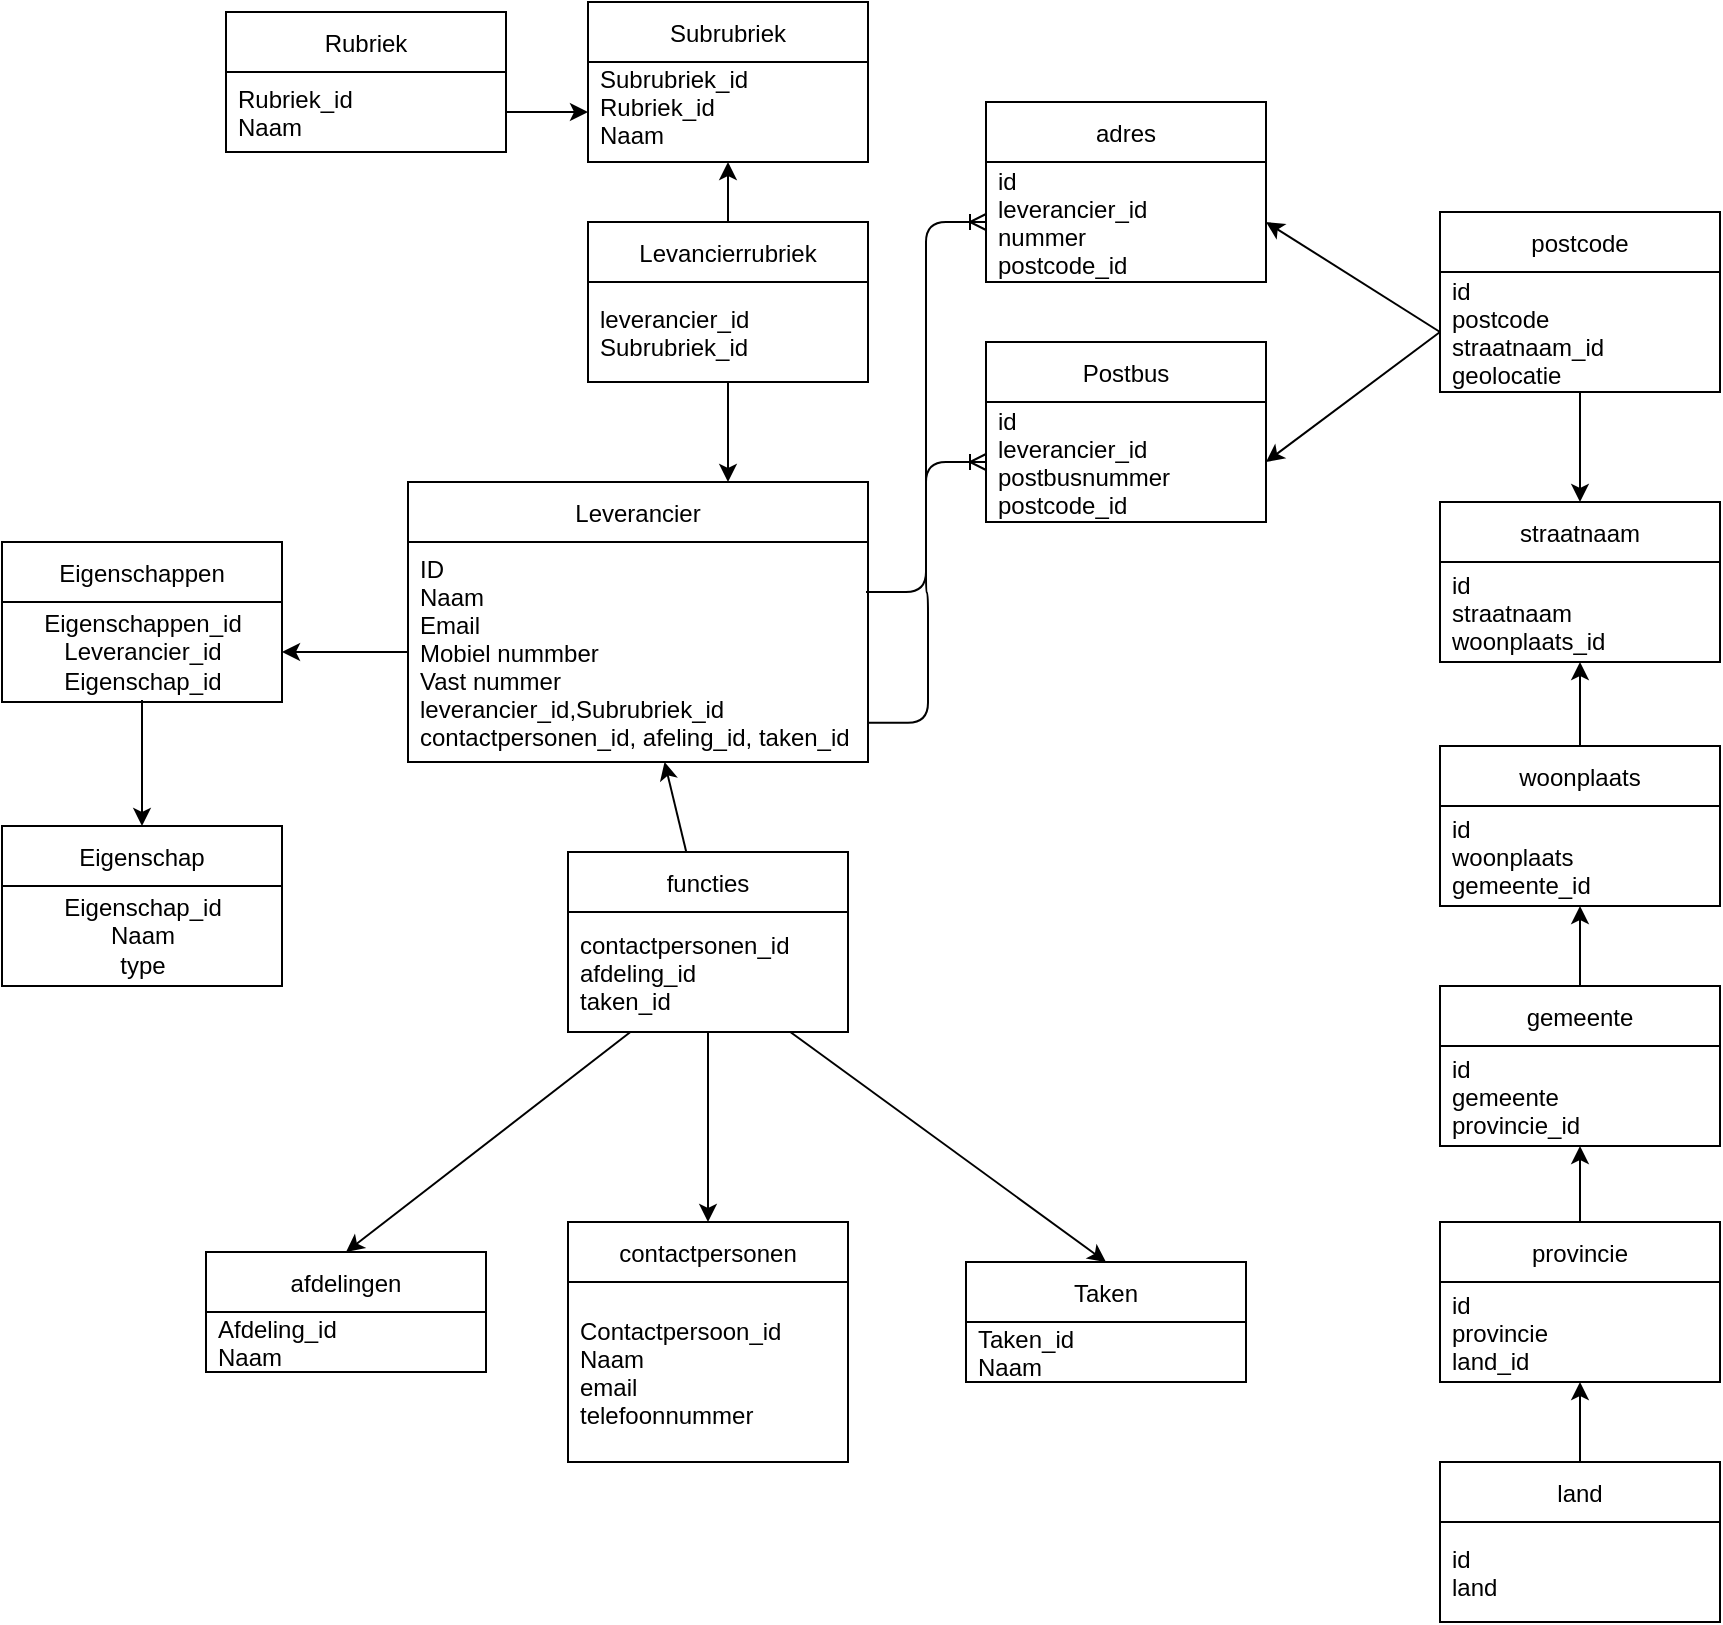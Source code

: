 <mxfile>
    <diagram id="ZeKORmPrQMzxxr9VkCaN" name="Page-1">
        <mxGraphModel dx="2221" dy="782" grid="1" gridSize="10" guides="1" tooltips="1" connect="1" arrows="1" fold="1" page="1" pageScale="1" pageWidth="827" pageHeight="1169" math="0" shadow="0">
            <root>
                <mxCell id="0"/>
                <mxCell id="1" parent="0"/>
                <mxCell id="2" value="Leverancier" style="swimlane;fontStyle=0;childLayout=stackLayout;horizontal=1;startSize=30;horizontalStack=0;resizeParent=1;resizeParentMax=0;resizeLast=0;collapsible=1;marginBottom=0;" parent="1" vertex="1">
                    <mxGeometry x="133" y="310" width="230" height="140" as="geometry"/>
                </mxCell>
                <mxCell id="3" value="ID&#10;Naam&#10;Email&#10;Mobiel nummber&#10;Vast nummer&#10;leverancier_id,Subrubriek_id&#10;contactpersonen_id, afeling_id, taken_id" style="text;strokeColor=none;fillColor=none;align=left;verticalAlign=middle;spacingLeft=4;spacingRight=4;overflow=hidden;points=[[0,0.5],[1,0.5]];portConstraint=eastwest;rotatable=0;" parent="2" vertex="1">
                    <mxGeometry y="30" width="230" height="110" as="geometry"/>
                </mxCell>
                <mxCell id="6" value="Rubriek" style="swimlane;fontStyle=0;childLayout=stackLayout;horizontal=1;startSize=30;horizontalStack=0;resizeParent=1;resizeParentMax=0;resizeLast=0;collapsible=1;marginBottom=0;" parent="1" vertex="1">
                    <mxGeometry x="42" y="75" width="140" height="70" as="geometry"/>
                </mxCell>
                <mxCell id="7" value="Rubriek_id&#10;Naam" style="text;strokeColor=none;fillColor=none;align=left;verticalAlign=middle;spacingLeft=4;spacingRight=4;overflow=hidden;points=[[0,0.5],[1,0.5]];portConstraint=eastwest;rotatable=0;" parent="6" vertex="1">
                    <mxGeometry y="30" width="140" height="40" as="geometry"/>
                </mxCell>
                <mxCell id="10" value="adres" style="swimlane;fontStyle=0;childLayout=stackLayout;horizontal=1;startSize=30;horizontalStack=0;resizeParent=1;resizeParentMax=0;resizeLast=0;collapsible=1;marginBottom=0;" parent="1" vertex="1">
                    <mxGeometry x="422" y="120" width="140" height="90" as="geometry"/>
                </mxCell>
                <mxCell id="11" value="id&#10;leverancier_id&#10;nummer&#10;postcode_id" style="text;strokeColor=none;fillColor=none;align=left;verticalAlign=middle;spacingLeft=4;spacingRight=4;overflow=hidden;points=[[0,0.5],[1,0.5]];portConstraint=eastwest;rotatable=0;" parent="10" vertex="1">
                    <mxGeometry y="30" width="140" height="60" as="geometry"/>
                </mxCell>
                <mxCell id="22" value="contactpersonen" style="swimlane;fontStyle=0;childLayout=stackLayout;horizontal=1;startSize=30;horizontalStack=0;resizeParent=1;resizeParentMax=0;resizeLast=0;collapsible=1;marginBottom=0;" parent="1" vertex="1">
                    <mxGeometry x="213" y="680" width="140" height="120" as="geometry"/>
                </mxCell>
                <mxCell id="23" value="Contactpersoon_id&#10;Naam&#10;email&#10;telefoonnummer" style="text;strokeColor=none;fillColor=none;align=left;verticalAlign=middle;spacingLeft=4;spacingRight=4;overflow=hidden;points=[[0,0.5],[1,0.5]];portConstraint=eastwest;rotatable=0;" parent="22" vertex="1">
                    <mxGeometry y="30" width="140" height="90" as="geometry"/>
                </mxCell>
                <mxCell id="33" value="Postbus" style="swimlane;fontStyle=0;childLayout=stackLayout;horizontal=1;startSize=30;horizontalStack=0;resizeParent=1;resizeParentMax=0;resizeLast=0;collapsible=1;marginBottom=0;" parent="1" vertex="1">
                    <mxGeometry x="422" y="240" width="140" height="90" as="geometry"/>
                </mxCell>
                <mxCell id="34" value="id&#10;leverancier_id&#10;postbusnummer&#10;postcode_id" style="text;strokeColor=none;fillColor=none;align=left;verticalAlign=middle;spacingLeft=4;spacingRight=4;overflow=hidden;points=[[0,0.5],[1,0.5]];portConstraint=eastwest;rotatable=0;" parent="33" vertex="1">
                    <mxGeometry y="30" width="140" height="60" as="geometry"/>
                </mxCell>
                <mxCell id="39" value="afdelingen" style="swimlane;fontStyle=0;childLayout=stackLayout;horizontal=1;startSize=30;horizontalStack=0;resizeParent=1;resizeParentMax=0;resizeLast=0;collapsible=1;marginBottom=0;" parent="1" vertex="1">
                    <mxGeometry x="32" y="695" width="140" height="60" as="geometry"/>
                </mxCell>
                <mxCell id="40" value="Afdeling_id&#10;Naam" style="text;strokeColor=none;fillColor=none;align=left;verticalAlign=middle;spacingLeft=4;spacingRight=4;overflow=hidden;points=[[0,0.5],[1,0.5]];portConstraint=eastwest;rotatable=0;" parent="39" vertex="1">
                    <mxGeometry y="30" width="140" height="30" as="geometry"/>
                </mxCell>
                <mxCell id="116" value="" style="edgeStyle=none;html=1;entryX=0;entryY=0.5;entryDx=0;entryDy=0;exitX=1;exitY=0.5;exitDx=0;exitDy=0;" edge="1" parent="1" source="7" target="53">
                    <mxGeometry relative="1" as="geometry">
                        <mxPoint x="172" y="170" as="sourcePoint"/>
                    </mxGeometry>
                </mxCell>
                <mxCell id="52" value="Subrubriek" style="swimlane;fontStyle=0;childLayout=stackLayout;horizontal=1;startSize=30;horizontalStack=0;resizeParent=1;resizeParentMax=0;resizeLast=0;collapsible=1;marginBottom=0;" parent="1" vertex="1">
                    <mxGeometry x="223" y="70" width="140" height="80" as="geometry">
                        <mxRectangle y="115" width="90" height="30" as="alternateBounds"/>
                    </mxGeometry>
                </mxCell>
                <mxCell id="53" value="Subrubriek_id&#10;Rubriek_id&#10;Naam&#10;" style="text;strokeColor=none;fillColor=none;align=left;verticalAlign=middle;spacingLeft=4;spacingRight=4;overflow=hidden;points=[[0,0.5],[1,0.5]];portConstraint=eastwest;rotatable=0;" parent="52" vertex="1">
                    <mxGeometry y="30" width="140" height="50" as="geometry"/>
                </mxCell>
                <mxCell id="58" value="" style="edgeStyle=entityRelationEdgeStyle;fontSize=12;html=1;endArrow=ERoneToMany;exitX=1;exitY=0.5;exitDx=0;exitDy=0;entryX=0;entryY=0.5;entryDx=0;entryDy=0;" parent="1" target="11" edge="1">
                    <mxGeometry width="100" height="100" relative="1" as="geometry">
                        <mxPoint x="362" y="365" as="sourcePoint"/>
                        <mxPoint x="502" y="185" as="targetPoint"/>
                    </mxGeometry>
                </mxCell>
                <mxCell id="65" value="Taken" style="swimlane;fontStyle=0;childLayout=stackLayout;horizontal=1;startSize=30;horizontalStack=0;resizeParent=1;resizeParentMax=0;resizeLast=0;collapsible=1;marginBottom=0;" parent="1" vertex="1">
                    <mxGeometry x="412" y="700" width="140" height="60" as="geometry"/>
                </mxCell>
                <mxCell id="66" value="Taken_id&#10;Naam" style="text;strokeColor=none;fillColor=none;align=left;verticalAlign=middle;spacingLeft=4;spacingRight=4;overflow=hidden;points=[[0,0.5],[1,0.5]];portConstraint=eastwest;rotatable=0;" parent="65" vertex="1">
                    <mxGeometry y="30" width="140" height="30" as="geometry"/>
                </mxCell>
                <mxCell id="74" value="" style="edgeStyle=none;html=1;entryX=0.5;entryY=0;entryDx=0;entryDy=0;exitX=0.5;exitY=0.98;exitDx=0;exitDy=0;exitPerimeter=0;" parent="1" source="71" target="72" edge="1">
                    <mxGeometry relative="1" as="geometry">
                        <mxPoint x="50" y="448" as="sourcePoint"/>
                    </mxGeometry>
                </mxCell>
                <mxCell id="68" value="Eigenschappen" style="swimlane;fontStyle=0;childLayout=stackLayout;horizontal=1;startSize=30;horizontalStack=0;resizeParent=1;resizeParentMax=0;resizeLast=0;collapsible=1;marginBottom=0;" parent="1" vertex="1">
                    <mxGeometry x="-70" y="340" width="140" height="80" as="geometry"/>
                </mxCell>
                <mxCell id="71" value="Eigenschappen_id&lt;br&gt;Leverancier_id&lt;br&gt;Eigenschap_id" style="text;html=1;align=center;verticalAlign=middle;resizable=0;points=[];autosize=1;strokeColor=none;fillColor=none;" parent="68" vertex="1">
                    <mxGeometry y="30" width="140" height="50" as="geometry"/>
                </mxCell>
                <mxCell id="72" value="Eigenschap" style="swimlane;fontStyle=0;childLayout=stackLayout;horizontal=1;startSize=30;horizontalStack=0;resizeParent=1;resizeParentMax=0;resizeLast=0;collapsible=1;marginBottom=0;" parent="1" vertex="1">
                    <mxGeometry x="-70" y="482" width="140" height="80" as="geometry"/>
                </mxCell>
                <mxCell id="75" value="Eigenschap_id&lt;br&gt;Naam&lt;br&gt;type" style="text;html=1;align=center;verticalAlign=middle;resizable=0;points=[];autosize=1;strokeColor=none;fillColor=none;" parent="72" vertex="1">
                    <mxGeometry y="30" width="140" height="50" as="geometry"/>
                </mxCell>
                <mxCell id="115" value="" style="edgeStyle=none;html=1;" edge="1" parent="1" source="80" target="53">
                    <mxGeometry relative="1" as="geometry"/>
                </mxCell>
                <mxCell id="143" value="" style="edgeStyle=none;html=1;" edge="1" parent="1" source="80">
                    <mxGeometry relative="1" as="geometry">
                        <mxPoint x="293" y="310" as="targetPoint"/>
                    </mxGeometry>
                </mxCell>
                <mxCell id="80" value="Levancierrubriek" style="swimlane;fontStyle=0;childLayout=stackLayout;horizontal=1;startSize=30;horizontalStack=0;resizeParent=1;resizeParentMax=0;resizeLast=0;collapsible=1;marginBottom=0;" parent="1" vertex="1">
                    <mxGeometry x="223" y="180" width="140" height="80" as="geometry"/>
                </mxCell>
                <mxCell id="81" value="leverancier_id&#10;Subrubriek_id" style="text;strokeColor=none;fillColor=none;align=left;verticalAlign=middle;spacingLeft=4;spacingRight=4;overflow=hidden;points=[[0,0.5],[1,0.5]];portConstraint=eastwest;rotatable=0;" parent="80" vertex="1">
                    <mxGeometry y="30" width="140" height="50" as="geometry"/>
                </mxCell>
                <mxCell id="122" value="" style="edgeStyle=none;html=1;" edge="1" parent="1" source="99" target="120">
                    <mxGeometry relative="1" as="geometry"/>
                </mxCell>
                <mxCell id="99" value="postcode" style="swimlane;fontStyle=0;childLayout=stackLayout;horizontal=1;startSize=30;horizontalStack=0;resizeParent=1;resizeParentMax=0;resizeLast=0;collapsible=1;marginBottom=0;" parent="1" vertex="1">
                    <mxGeometry x="649" y="175" width="140" height="90" as="geometry"/>
                </mxCell>
                <mxCell id="100" value="id&#10;postcode&#10;straatnaam_id&#10;geolocatie" style="text;strokeColor=none;fillColor=none;align=left;verticalAlign=middle;spacingLeft=4;spacingRight=4;overflow=hidden;points=[[0,0.5],[1,0.5]];portConstraint=eastwest;rotatable=0;" parent="99" vertex="1">
                    <mxGeometry y="30" width="140" height="60" as="geometry"/>
                </mxCell>
                <mxCell id="145" value="" style="edgeStyle=none;html=1;" edge="1" parent="1" source="106" target="3">
                    <mxGeometry relative="1" as="geometry"/>
                </mxCell>
                <mxCell id="148" value="" style="edgeStyle=none;html=1;" edge="1" parent="1" source="106">
                    <mxGeometry relative="1" as="geometry">
                        <mxPoint x="283" y="680" as="targetPoint"/>
                    </mxGeometry>
                </mxCell>
                <mxCell id="106" value="functies" style="swimlane;fontStyle=0;childLayout=stackLayout;horizontal=1;startSize=30;horizontalStack=0;resizeParent=1;resizeParentMax=0;resizeLast=0;collapsible=1;marginBottom=0;" parent="1" vertex="1">
                    <mxGeometry x="213" y="495" width="140" height="90" as="geometry"/>
                </mxCell>
                <mxCell id="107" value="contactpersonen_id&#10;afdeling_id&#10;taken_id" style="text;strokeColor=none;fillColor=none;align=left;verticalAlign=middle;spacingLeft=4;spacingRight=4;overflow=hidden;points=[[0,0.5],[1,0.5]];portConstraint=eastwest;rotatable=0;" parent="106" vertex="1">
                    <mxGeometry y="30" width="140" height="60" as="geometry"/>
                </mxCell>
                <mxCell id="112" value="" style="edgeStyle=none;html=1;entryX=0.5;entryY=0;entryDx=0;entryDy=0;" parent="1" source="107" target="65" edge="1">
                    <mxGeometry relative="1" as="geometry"/>
                </mxCell>
                <mxCell id="114" value="" style="edgeStyle=none;html=1;entryX=0.5;entryY=0;entryDx=0;entryDy=0;" parent="1" source="107" target="39" edge="1">
                    <mxGeometry relative="1" as="geometry"/>
                </mxCell>
                <mxCell id="117" value="" style="edgeStyle=entityRelationEdgeStyle;fontSize=12;html=1;endArrow=ERoneToMany;exitX=1;exitY=0.822;exitDx=0;exitDy=0;exitPerimeter=0;entryX=0;entryY=0.5;entryDx=0;entryDy=0;" edge="1" parent="1" source="3" target="34">
                    <mxGeometry width="100" height="100" relative="1" as="geometry">
                        <mxPoint x="380" y="420" as="sourcePoint"/>
                        <mxPoint x="480" y="320" as="targetPoint"/>
                    </mxGeometry>
                </mxCell>
                <mxCell id="118" value="" style="edgeStyle=none;html=1;entryX=1;entryY=0.5;entryDx=0;entryDy=0;exitX=0;exitY=0.5;exitDx=0;exitDy=0;" edge="1" parent="1" source="100" target="11">
                    <mxGeometry relative="1" as="geometry">
                        <mxPoint x="610" y="150" as="sourcePoint"/>
                    </mxGeometry>
                </mxCell>
                <mxCell id="119" value="" style="edgeStyle=none;html=1;entryX=1;entryY=0.5;entryDx=0;entryDy=0;exitX=0;exitY=0.5;exitDx=0;exitDy=0;" edge="1" parent="1" source="100" target="34">
                    <mxGeometry relative="1" as="geometry">
                        <mxPoint x="650" y="350" as="sourcePoint"/>
                    </mxGeometry>
                </mxCell>
                <mxCell id="120" value="straatnaam" style="swimlane;fontStyle=0;childLayout=stackLayout;horizontal=1;startSize=30;horizontalStack=0;resizeParent=1;resizeParentMax=0;resizeLast=0;collapsible=1;marginBottom=0;" vertex="1" parent="1">
                    <mxGeometry x="649" y="320" width="140" height="80" as="geometry"/>
                </mxCell>
                <mxCell id="121" value="id&#10;straatnaam&#10;woonplaats_id" style="text;strokeColor=none;fillColor=none;align=left;verticalAlign=middle;spacingLeft=4;spacingRight=4;overflow=hidden;points=[[0,0.5],[1,0.5]];portConstraint=eastwest;rotatable=0;" vertex="1" parent="120">
                    <mxGeometry y="30" width="140" height="50" as="geometry"/>
                </mxCell>
                <mxCell id="139" value="" style="edgeStyle=none;html=1;" edge="1" parent="1" source="123" target="121">
                    <mxGeometry relative="1" as="geometry"/>
                </mxCell>
                <mxCell id="123" value="woonplaats" style="swimlane;fontStyle=0;childLayout=stackLayout;horizontal=1;startSize=30;horizontalStack=0;resizeParent=1;resizeParentMax=0;resizeLast=0;collapsible=1;marginBottom=0;" vertex="1" parent="1">
                    <mxGeometry x="649" y="442" width="140" height="80" as="geometry"/>
                </mxCell>
                <mxCell id="124" value="id&#10;woonplaats&#10;gemeente_id" style="text;strokeColor=none;fillColor=none;align=left;verticalAlign=middle;spacingLeft=4;spacingRight=4;overflow=hidden;points=[[0,0.5],[1,0.5]];portConstraint=eastwest;rotatable=0;" vertex="1" parent="123">
                    <mxGeometry y="30" width="140" height="50" as="geometry"/>
                </mxCell>
                <mxCell id="138" value="" style="edgeStyle=none;html=1;" edge="1" parent="1" source="127" target="124">
                    <mxGeometry relative="1" as="geometry"/>
                </mxCell>
                <mxCell id="127" value="gemeente" style="swimlane;fontStyle=0;childLayout=stackLayout;horizontal=1;startSize=30;horizontalStack=0;resizeParent=1;resizeParentMax=0;resizeLast=0;collapsible=1;marginBottom=0;" vertex="1" parent="1">
                    <mxGeometry x="649" y="562" width="140" height="80" as="geometry"/>
                </mxCell>
                <mxCell id="128" value="id&#10;gemeente&#10;provincie_id" style="text;strokeColor=none;fillColor=none;align=left;verticalAlign=middle;spacingLeft=4;spacingRight=4;overflow=hidden;points=[[0,0.5],[1,0.5]];portConstraint=eastwest;rotatable=0;" vertex="1" parent="127">
                    <mxGeometry y="30" width="140" height="50" as="geometry"/>
                </mxCell>
                <mxCell id="137" value="" style="edgeStyle=none;html=1;" edge="1" parent="1" source="130" target="128">
                    <mxGeometry relative="1" as="geometry"/>
                </mxCell>
                <mxCell id="130" value="provincie" style="swimlane;fontStyle=0;childLayout=stackLayout;horizontal=1;startSize=30;horizontalStack=0;resizeParent=1;resizeParentMax=0;resizeLast=0;collapsible=1;marginBottom=0;" vertex="1" parent="1">
                    <mxGeometry x="649" y="680" width="140" height="80" as="geometry"/>
                </mxCell>
                <mxCell id="131" value="id&#10;provincie&#10;land_id" style="text;strokeColor=none;fillColor=none;align=left;verticalAlign=middle;spacingLeft=4;spacingRight=4;overflow=hidden;points=[[0,0.5],[1,0.5]];portConstraint=eastwest;rotatable=0;" vertex="1" parent="130">
                    <mxGeometry y="30" width="140" height="50" as="geometry"/>
                </mxCell>
                <mxCell id="136" value="" style="edgeStyle=none;html=1;" edge="1" parent="1" source="133" target="131">
                    <mxGeometry relative="1" as="geometry"/>
                </mxCell>
                <mxCell id="133" value="land" style="swimlane;fontStyle=0;childLayout=stackLayout;horizontal=1;startSize=30;horizontalStack=0;resizeParent=1;resizeParentMax=0;resizeLast=0;collapsible=1;marginBottom=0;" vertex="1" parent="1">
                    <mxGeometry x="649" y="800" width="140" height="80" as="geometry"/>
                </mxCell>
                <mxCell id="134" value="id&#10;land" style="text;strokeColor=none;fillColor=none;align=left;verticalAlign=middle;spacingLeft=4;spacingRight=4;overflow=hidden;points=[[0,0.5],[1,0.5]];portConstraint=eastwest;rotatable=0;" vertex="1" parent="133">
                    <mxGeometry y="30" width="140" height="50" as="geometry"/>
                </mxCell>
                <mxCell id="140" value="" style="edgeStyle=none;html=1;exitX=0;exitY=0.5;exitDx=0;exitDy=0;" edge="1" parent="1" source="3" target="71">
                    <mxGeometry relative="1" as="geometry">
                        <mxPoint x="151" y="379.025" as="sourcePoint"/>
                    </mxGeometry>
                </mxCell>
            </root>
        </mxGraphModel>
    </diagram>
</mxfile>